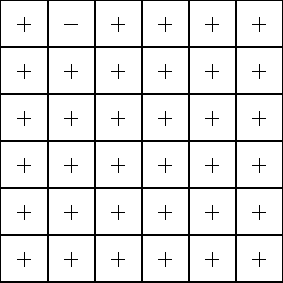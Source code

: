 size(5cm);

int n = 6;

for (int i = 0; i <= n; ++i) {
    draw((0,i)--(n,i));
    draw((i,0)--(i,n));
}

for (int i = 0; i < n; ++i) {
    for (int j = 0; j < n; ++j) {
        if (i == 1 && j == n-1) {
            label("$-$", (i+0.5, j+0.5));
            continue;
        }
        label("$+$", (i+0.5, j+0.5));
    }
}

